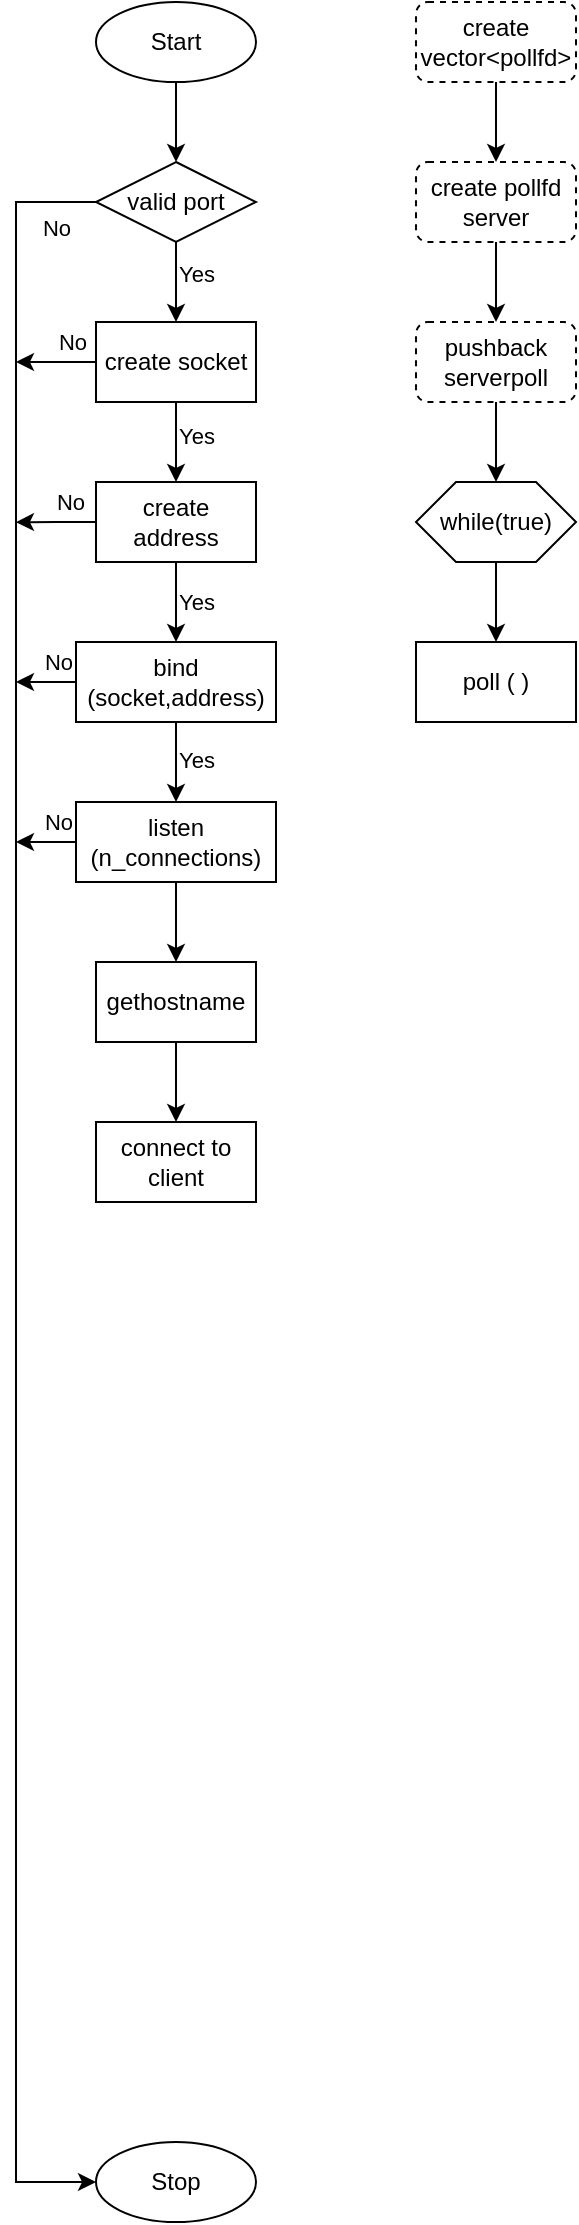 <mxfile version="24.2.1" type="github">
  <diagram name="Página-1" id="omYgpNOIUWVMeZx5jfTq">
    <mxGraphModel dx="1182" dy="432" grid="1" gridSize="10" guides="1" tooltips="1" connect="1" arrows="1" fold="1" page="1" pageScale="1" pageWidth="827" pageHeight="1169" math="0" shadow="0">
      <root>
        <mxCell id="0" />
        <mxCell id="1" parent="0" />
        <mxCell id="AwB3Yyrr1kGuU9ck69ql-5" style="edgeStyle=orthogonalEdgeStyle;rounded=0;orthogonalLoop=1;jettySize=auto;html=1;exitX=0.5;exitY=1;exitDx=0;exitDy=0;" edge="1" parent="1" source="AwB3Yyrr1kGuU9ck69ql-1">
          <mxGeometry relative="1" as="geometry">
            <mxPoint x="240" y="120" as="targetPoint" />
          </mxGeometry>
        </mxCell>
        <mxCell id="AwB3Yyrr1kGuU9ck69ql-1" value="Start" style="ellipse;whiteSpace=wrap;html=1;" vertex="1" parent="1">
          <mxGeometry x="200" y="40" width="80" height="40" as="geometry" />
        </mxCell>
        <mxCell id="AwB3Yyrr1kGuU9ck69ql-2" value="&lt;div&gt;Stop&lt;/div&gt;" style="ellipse;whiteSpace=wrap;html=1;" vertex="1" parent="1">
          <mxGeometry x="200" y="1110" width="80" height="40" as="geometry" />
        </mxCell>
        <mxCell id="AwB3Yyrr1kGuU9ck69ql-9" style="edgeStyle=orthogonalEdgeStyle;rounded=0;orthogonalLoop=1;jettySize=auto;html=1;exitX=0;exitY=0.5;exitDx=0;exitDy=0;entryX=0;entryY=0.5;entryDx=0;entryDy=0;" edge="1" parent="1" target="AwB3Yyrr1kGuU9ck69ql-2">
          <mxGeometry relative="1" as="geometry">
            <mxPoint x="200" y="140" as="sourcePoint" />
            <Array as="points">
              <mxPoint x="160" y="140" />
              <mxPoint x="160" y="1130" />
            </Array>
          </mxGeometry>
        </mxCell>
        <mxCell id="AwB3Yyrr1kGuU9ck69ql-14" value="No" style="edgeLabel;html=1;align=center;verticalAlign=middle;resizable=0;points=[];" vertex="1" connectable="0" parent="AwB3Yyrr1kGuU9ck69ql-9">
          <mxGeometry x="-0.887" y="-2" relative="1" as="geometry">
            <mxPoint x="22" y="-8" as="offset" />
          </mxGeometry>
        </mxCell>
        <mxCell id="AwB3Yyrr1kGuU9ck69ql-21" style="edgeStyle=orthogonalEdgeStyle;rounded=0;orthogonalLoop=1;jettySize=auto;html=1;exitX=0;exitY=0.5;exitDx=0;exitDy=0;" edge="1" parent="1" source="AwB3Yyrr1kGuU9ck69ql-7">
          <mxGeometry relative="1" as="geometry">
            <mxPoint x="160" y="219.976" as="targetPoint" />
          </mxGeometry>
        </mxCell>
        <mxCell id="AwB3Yyrr1kGuU9ck69ql-24" value="No" style="edgeLabel;html=1;align=center;verticalAlign=middle;resizable=0;points=[];" vertex="1" connectable="0" parent="AwB3Yyrr1kGuU9ck69ql-21">
          <mxGeometry x="-0.373" y="1" relative="1" as="geometry">
            <mxPoint y="-11" as="offset" />
          </mxGeometry>
        </mxCell>
        <mxCell id="AwB3Yyrr1kGuU9ck69ql-22" style="edgeStyle=orthogonalEdgeStyle;rounded=0;orthogonalLoop=1;jettySize=auto;html=1;exitX=0.5;exitY=1;exitDx=0;exitDy=0;entryX=0.5;entryY=0;entryDx=0;entryDy=0;" edge="1" parent="1" source="AwB3Yyrr1kGuU9ck69ql-7" target="AwB3Yyrr1kGuU9ck69ql-19">
          <mxGeometry relative="1" as="geometry" />
        </mxCell>
        <mxCell id="AwB3Yyrr1kGuU9ck69ql-26" value="Yes" style="edgeLabel;html=1;align=center;verticalAlign=middle;resizable=0;points=[];" vertex="1" connectable="0" parent="AwB3Yyrr1kGuU9ck69ql-22">
          <mxGeometry x="-0.176" y="-1" relative="1" as="geometry">
            <mxPoint x="11" as="offset" />
          </mxGeometry>
        </mxCell>
        <mxCell id="AwB3Yyrr1kGuU9ck69ql-7" value="create socket" style="whiteSpace=wrap;html=1;rounded=0;" vertex="1" parent="1">
          <mxGeometry x="200" y="200" width="80" height="40" as="geometry" />
        </mxCell>
        <mxCell id="AwB3Yyrr1kGuU9ck69ql-11" value="" style="edgeStyle=orthogonalEdgeStyle;rounded=0;orthogonalLoop=1;jettySize=auto;html=1;" edge="1" parent="1" target="AwB3Yyrr1kGuU9ck69ql-10">
          <mxGeometry relative="1" as="geometry">
            <mxPoint x="240" y="160" as="sourcePoint" />
            <mxPoint x="240" y="200" as="targetPoint" />
          </mxGeometry>
        </mxCell>
        <mxCell id="AwB3Yyrr1kGuU9ck69ql-16" style="edgeStyle=orthogonalEdgeStyle;rounded=0;orthogonalLoop=1;jettySize=auto;html=1;exitX=0.5;exitY=1;exitDx=0;exitDy=0;entryX=0.5;entryY=0;entryDx=0;entryDy=0;" edge="1" parent="1" source="AwB3Yyrr1kGuU9ck69ql-10" target="AwB3Yyrr1kGuU9ck69ql-7">
          <mxGeometry relative="1" as="geometry" />
        </mxCell>
        <mxCell id="AwB3Yyrr1kGuU9ck69ql-17" value="Yes" style="edgeLabel;html=1;align=center;verticalAlign=middle;resizable=0;points=[];" vertex="1" connectable="0" parent="AwB3Yyrr1kGuU9ck69ql-16">
          <mxGeometry x="-0.218" relative="1" as="geometry">
            <mxPoint x="10" as="offset" />
          </mxGeometry>
        </mxCell>
        <mxCell id="AwB3Yyrr1kGuU9ck69ql-10" value="valid port" style="rhombus;whiteSpace=wrap;html=1;" vertex="1" parent="1">
          <mxGeometry x="200" y="120" width="80" height="40" as="geometry" />
        </mxCell>
        <mxCell id="AwB3Yyrr1kGuU9ck69ql-23" style="edgeStyle=orthogonalEdgeStyle;rounded=0;orthogonalLoop=1;jettySize=auto;html=1;exitX=0;exitY=0.5;exitDx=0;exitDy=0;" edge="1" parent="1" source="AwB3Yyrr1kGuU9ck69ql-19">
          <mxGeometry relative="1" as="geometry">
            <mxPoint x="160" y="300.095" as="targetPoint" />
          </mxGeometry>
        </mxCell>
        <mxCell id="AwB3Yyrr1kGuU9ck69ql-25" value="No" style="edgeLabel;html=1;align=center;verticalAlign=middle;resizable=0;points=[];" vertex="1" connectable="0" parent="AwB3Yyrr1kGuU9ck69ql-23">
          <mxGeometry x="-0.351" y="-2" relative="1" as="geometry">
            <mxPoint y="-8" as="offset" />
          </mxGeometry>
        </mxCell>
        <mxCell id="AwB3Yyrr1kGuU9ck69ql-31" style="edgeStyle=orthogonalEdgeStyle;rounded=0;orthogonalLoop=1;jettySize=auto;html=1;exitX=0.5;exitY=1;exitDx=0;exitDy=0;entryX=0.5;entryY=0;entryDx=0;entryDy=0;" edge="1" parent="1" source="AwB3Yyrr1kGuU9ck69ql-19" target="AwB3Yyrr1kGuU9ck69ql-27">
          <mxGeometry relative="1" as="geometry" />
        </mxCell>
        <mxCell id="AwB3Yyrr1kGuU9ck69ql-32" value="Yes" style="edgeLabel;html=1;align=center;verticalAlign=middle;resizable=0;points=[];" vertex="1" connectable="0" parent="AwB3Yyrr1kGuU9ck69ql-31">
          <mxGeometry x="-0.194" relative="1" as="geometry">
            <mxPoint x="10" y="4" as="offset" />
          </mxGeometry>
        </mxCell>
        <mxCell id="AwB3Yyrr1kGuU9ck69ql-19" value="create address" style="rounded=0;whiteSpace=wrap;html=1;" vertex="1" parent="1">
          <mxGeometry x="200" y="280" width="80" height="40" as="geometry" />
        </mxCell>
        <mxCell id="AwB3Yyrr1kGuU9ck69ql-34" style="edgeStyle=orthogonalEdgeStyle;rounded=0;orthogonalLoop=1;jettySize=auto;html=1;exitX=0;exitY=0.5;exitDx=0;exitDy=0;" edge="1" parent="1" source="AwB3Yyrr1kGuU9ck69ql-27">
          <mxGeometry relative="1" as="geometry">
            <mxPoint x="160" y="380" as="targetPoint" />
          </mxGeometry>
        </mxCell>
        <mxCell id="AwB3Yyrr1kGuU9ck69ql-35" value="No" style="edgeLabel;html=1;align=center;verticalAlign=middle;resizable=0;points=[];" vertex="1" connectable="0" parent="AwB3Yyrr1kGuU9ck69ql-34">
          <mxGeometry x="-0.378" relative="1" as="geometry">
            <mxPoint y="-10" as="offset" />
          </mxGeometry>
        </mxCell>
        <mxCell id="AwB3Yyrr1kGuU9ck69ql-36" style="edgeStyle=orthogonalEdgeStyle;rounded=0;orthogonalLoop=1;jettySize=auto;html=1;exitX=0.5;exitY=1;exitDx=0;exitDy=0;entryX=0.5;entryY=0;entryDx=0;entryDy=0;" edge="1" parent="1" source="AwB3Yyrr1kGuU9ck69ql-27" target="AwB3Yyrr1kGuU9ck69ql-33">
          <mxGeometry relative="1" as="geometry" />
        </mxCell>
        <mxCell id="AwB3Yyrr1kGuU9ck69ql-37" value="Yes" style="edgeLabel;html=1;align=center;verticalAlign=middle;resizable=0;points=[];" vertex="1" connectable="0" parent="AwB3Yyrr1kGuU9ck69ql-36">
          <mxGeometry x="-0.083" relative="1" as="geometry">
            <mxPoint x="10" as="offset" />
          </mxGeometry>
        </mxCell>
        <mxCell id="AwB3Yyrr1kGuU9ck69ql-27" value="bind (socket,address)" style="rounded=0;whiteSpace=wrap;html=1;" vertex="1" parent="1">
          <mxGeometry x="190" y="360" width="100" height="40" as="geometry" />
        </mxCell>
        <mxCell id="AwB3Yyrr1kGuU9ck69ql-38" style="edgeStyle=orthogonalEdgeStyle;rounded=0;orthogonalLoop=1;jettySize=auto;html=1;exitX=0;exitY=0.5;exitDx=0;exitDy=0;" edge="1" parent="1" source="AwB3Yyrr1kGuU9ck69ql-33">
          <mxGeometry relative="1" as="geometry">
            <mxPoint x="160" y="460" as="targetPoint" />
          </mxGeometry>
        </mxCell>
        <mxCell id="AwB3Yyrr1kGuU9ck69ql-43" value="No" style="edgeLabel;html=1;align=center;verticalAlign=middle;resizable=0;points=[];" vertex="1" connectable="0" parent="AwB3Yyrr1kGuU9ck69ql-38">
          <mxGeometry x="-0.384" y="-1" relative="1" as="geometry">
            <mxPoint y="-9" as="offset" />
          </mxGeometry>
        </mxCell>
        <mxCell id="AwB3Yyrr1kGuU9ck69ql-40" style="edgeStyle=orthogonalEdgeStyle;rounded=0;orthogonalLoop=1;jettySize=auto;html=1;exitX=0.5;exitY=1;exitDx=0;exitDy=0;" edge="1" parent="1" source="AwB3Yyrr1kGuU9ck69ql-33" target="AwB3Yyrr1kGuU9ck69ql-41">
          <mxGeometry relative="1" as="geometry">
            <mxPoint x="240.111" y="520" as="targetPoint" />
          </mxGeometry>
        </mxCell>
        <mxCell id="AwB3Yyrr1kGuU9ck69ql-33" value="listen (n_connections)" style="rounded=0;whiteSpace=wrap;html=1;" vertex="1" parent="1">
          <mxGeometry x="190" y="440" width="100" height="40" as="geometry" />
        </mxCell>
        <mxCell id="AwB3Yyrr1kGuU9ck69ql-46" style="edgeStyle=orthogonalEdgeStyle;rounded=0;orthogonalLoop=1;jettySize=auto;html=1;exitX=0.5;exitY=1;exitDx=0;exitDy=0;entryX=0.5;entryY=0;entryDx=0;entryDy=0;" edge="1" parent="1" source="AwB3Yyrr1kGuU9ck69ql-41" target="AwB3Yyrr1kGuU9ck69ql-45">
          <mxGeometry relative="1" as="geometry" />
        </mxCell>
        <mxCell id="AwB3Yyrr1kGuU9ck69ql-41" value="gethostname" style="rounded=0;whiteSpace=wrap;html=1;" vertex="1" parent="1">
          <mxGeometry x="200" y="520" width="80" height="40" as="geometry" />
        </mxCell>
        <mxCell id="AwB3Yyrr1kGuU9ck69ql-45" value="connect to client" style="rounded=0;whiteSpace=wrap;html=1;" vertex="1" parent="1">
          <mxGeometry x="200" y="600" width="80" height="40" as="geometry" />
        </mxCell>
        <mxCell id="AwB3Yyrr1kGuU9ck69ql-55" style="edgeStyle=orthogonalEdgeStyle;rounded=0;orthogonalLoop=1;jettySize=auto;html=1;exitX=0.5;exitY=1;exitDx=0;exitDy=0;entryX=0.5;entryY=0;entryDx=0;entryDy=0;" edge="1" parent="1" source="AwB3Yyrr1kGuU9ck69ql-47" target="AwB3Yyrr1kGuU9ck69ql-53">
          <mxGeometry relative="1" as="geometry" />
        </mxCell>
        <mxCell id="AwB3Yyrr1kGuU9ck69ql-47" value="create pollfd server" style="rounded=1;whiteSpace=wrap;html=1;glass=0;shadow=0;strokeColor=default;dashed=1;" vertex="1" parent="1">
          <mxGeometry x="360" y="120" width="80" height="40" as="geometry" />
        </mxCell>
        <mxCell id="AwB3Yyrr1kGuU9ck69ql-59" style="edgeStyle=orthogonalEdgeStyle;rounded=0;orthogonalLoop=1;jettySize=auto;html=1;exitX=0.5;exitY=1;exitDx=0;exitDy=0;entryX=0.5;entryY=0;entryDx=0;entryDy=0;" edge="1" parent="1" source="AwB3Yyrr1kGuU9ck69ql-48" target="AwB3Yyrr1kGuU9ck69ql-58">
          <mxGeometry relative="1" as="geometry" />
        </mxCell>
        <mxCell id="AwB3Yyrr1kGuU9ck69ql-48" value="while(true)" style="shape=hexagon;perimeter=hexagonPerimeter2;whiteSpace=wrap;html=1;fixedSize=1;" vertex="1" parent="1">
          <mxGeometry x="360" y="280" width="80" height="40" as="geometry" />
        </mxCell>
        <mxCell id="AwB3Yyrr1kGuU9ck69ql-54" style="edgeStyle=orthogonalEdgeStyle;rounded=0;orthogonalLoop=1;jettySize=auto;html=1;exitX=0.5;exitY=1;exitDx=0;exitDy=0;entryX=0.5;entryY=0;entryDx=0;entryDy=0;" edge="1" parent="1" source="AwB3Yyrr1kGuU9ck69ql-52" target="AwB3Yyrr1kGuU9ck69ql-47">
          <mxGeometry relative="1" as="geometry" />
        </mxCell>
        <mxCell id="AwB3Yyrr1kGuU9ck69ql-52" value="create vector&amp;lt;pollfd&amp;gt;" style="rounded=1;whiteSpace=wrap;html=1;dashed=1;" vertex="1" parent="1">
          <mxGeometry x="360" y="40" width="80" height="40" as="geometry" />
        </mxCell>
        <mxCell id="AwB3Yyrr1kGuU9ck69ql-56" style="edgeStyle=orthogonalEdgeStyle;rounded=0;orthogonalLoop=1;jettySize=auto;html=1;exitX=0.5;exitY=1;exitDx=0;exitDy=0;entryX=0.5;entryY=0;entryDx=0;entryDy=0;" edge="1" parent="1" source="AwB3Yyrr1kGuU9ck69ql-53" target="AwB3Yyrr1kGuU9ck69ql-48">
          <mxGeometry relative="1" as="geometry" />
        </mxCell>
        <mxCell id="AwB3Yyrr1kGuU9ck69ql-53" value="&lt;div&gt;pushback&lt;/div&gt;&lt;div&gt;serverpoll&lt;/div&gt;" style="rounded=1;whiteSpace=wrap;html=1;dashed=1;" vertex="1" parent="1">
          <mxGeometry x="360" y="200" width="80" height="40" as="geometry" />
        </mxCell>
        <mxCell id="AwB3Yyrr1kGuU9ck69ql-58" value="poll ( )" style="rounded=0;whiteSpace=wrap;html=1;" vertex="1" parent="1">
          <mxGeometry x="360" y="360" width="80" height="40" as="geometry" />
        </mxCell>
      </root>
    </mxGraphModel>
  </diagram>
</mxfile>
